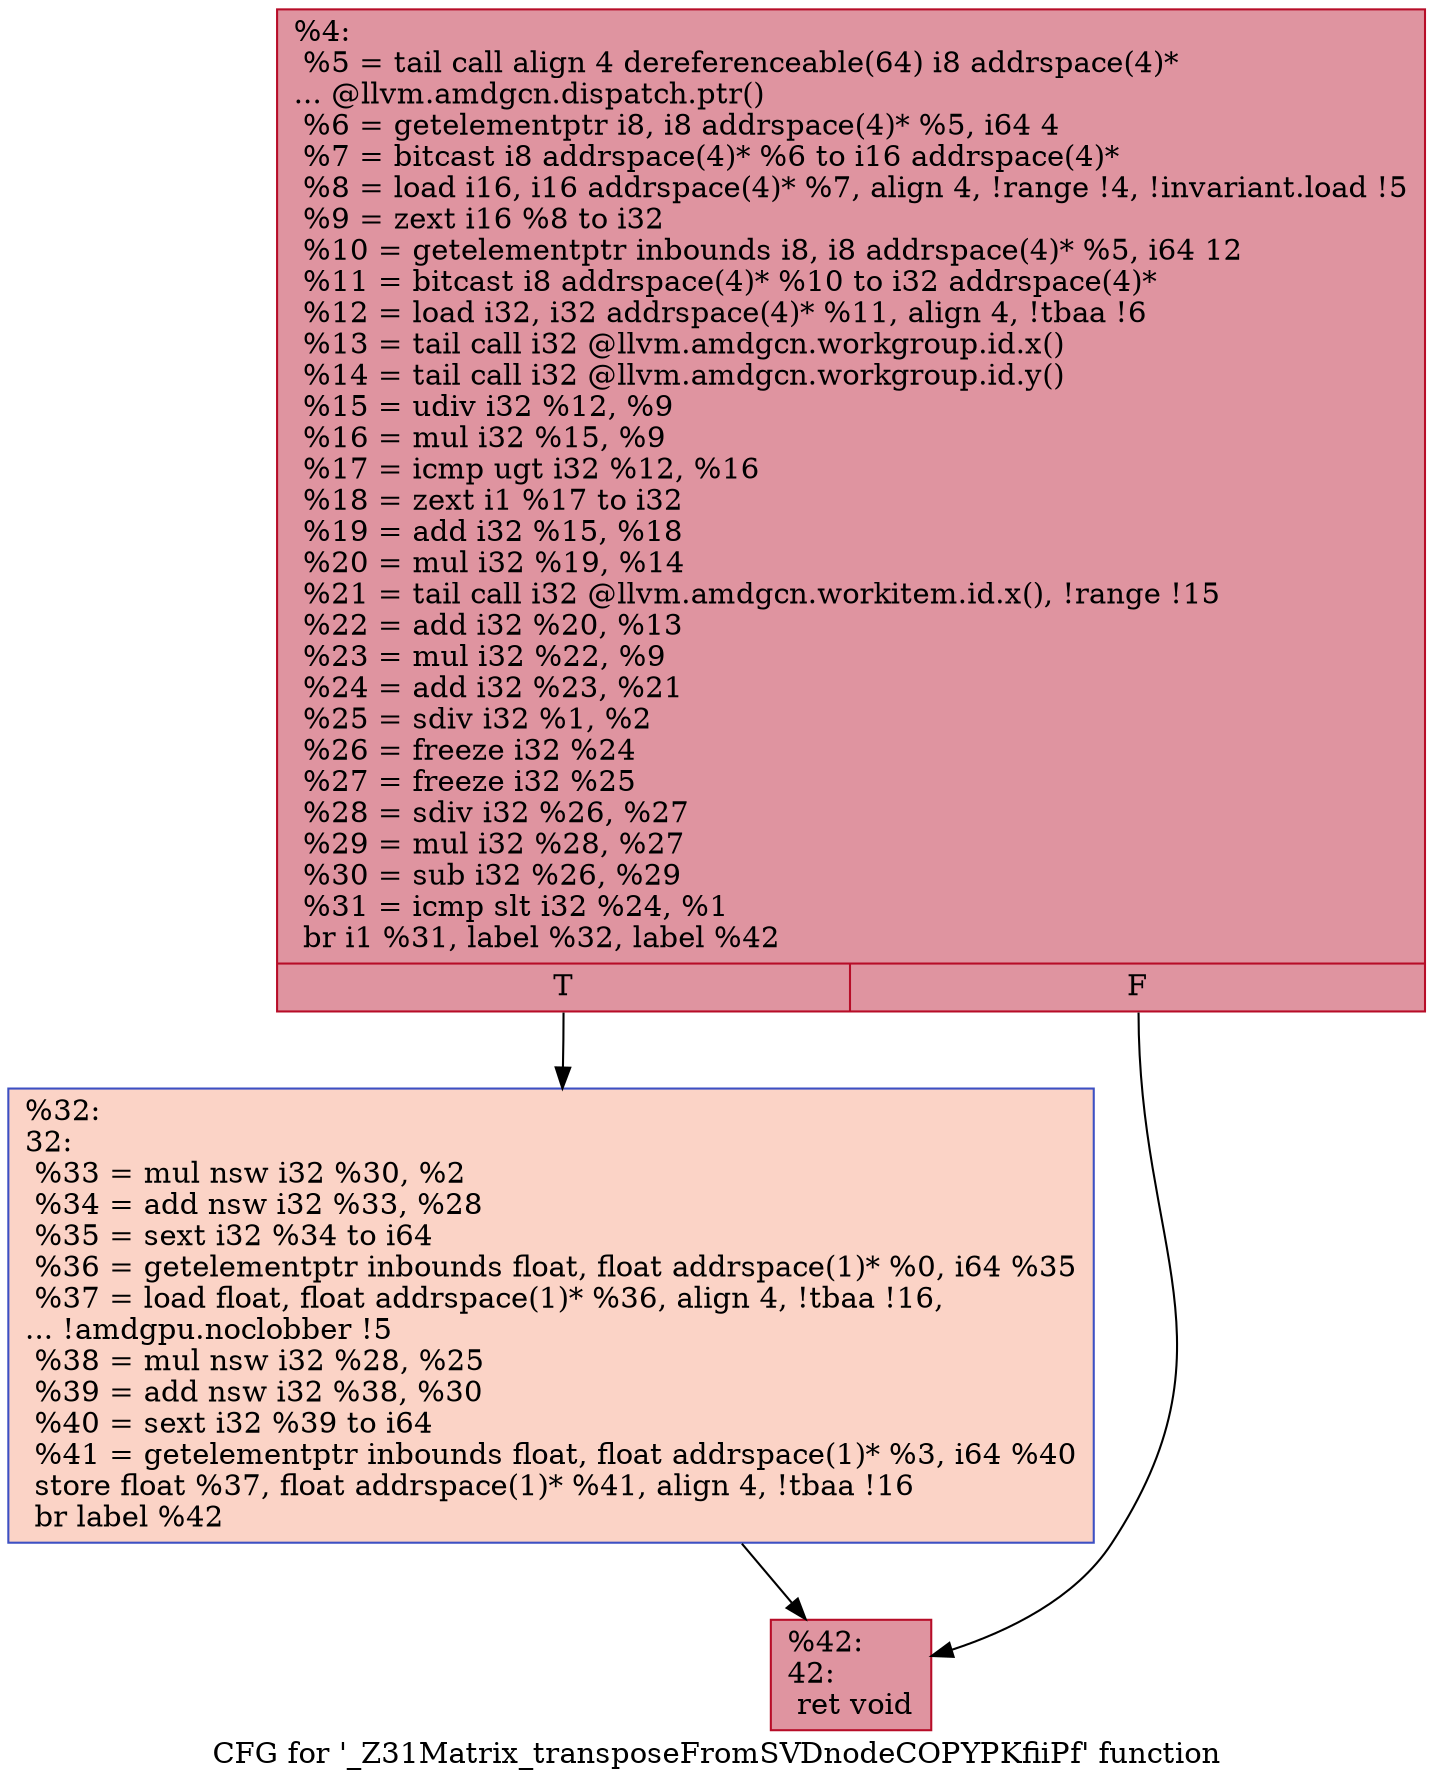 digraph "CFG for '_Z31Matrix_transposeFromSVDnodeCOPYPKfiiPf' function" {
	label="CFG for '_Z31Matrix_transposeFromSVDnodeCOPYPKfiiPf' function";

	Node0x59bb580 [shape=record,color="#b70d28ff", style=filled, fillcolor="#b70d2870",label="{%4:\l  %5 = tail call align 4 dereferenceable(64) i8 addrspace(4)*\l... @llvm.amdgcn.dispatch.ptr()\l  %6 = getelementptr i8, i8 addrspace(4)* %5, i64 4\l  %7 = bitcast i8 addrspace(4)* %6 to i16 addrspace(4)*\l  %8 = load i16, i16 addrspace(4)* %7, align 4, !range !4, !invariant.load !5\l  %9 = zext i16 %8 to i32\l  %10 = getelementptr inbounds i8, i8 addrspace(4)* %5, i64 12\l  %11 = bitcast i8 addrspace(4)* %10 to i32 addrspace(4)*\l  %12 = load i32, i32 addrspace(4)* %11, align 4, !tbaa !6\l  %13 = tail call i32 @llvm.amdgcn.workgroup.id.x()\l  %14 = tail call i32 @llvm.amdgcn.workgroup.id.y()\l  %15 = udiv i32 %12, %9\l  %16 = mul i32 %15, %9\l  %17 = icmp ugt i32 %12, %16\l  %18 = zext i1 %17 to i32\l  %19 = add i32 %15, %18\l  %20 = mul i32 %19, %14\l  %21 = tail call i32 @llvm.amdgcn.workitem.id.x(), !range !15\l  %22 = add i32 %20, %13\l  %23 = mul i32 %22, %9\l  %24 = add i32 %23, %21\l  %25 = sdiv i32 %1, %2\l  %26 = freeze i32 %24\l  %27 = freeze i32 %25\l  %28 = sdiv i32 %26, %27\l  %29 = mul i32 %28, %27\l  %30 = sub i32 %26, %29\l  %31 = icmp slt i32 %24, %1\l  br i1 %31, label %32, label %42\l|{<s0>T|<s1>F}}"];
	Node0x59bb580:s0 -> Node0x59be130;
	Node0x59bb580:s1 -> Node0x59be1c0;
	Node0x59be130 [shape=record,color="#3d50c3ff", style=filled, fillcolor="#f59c7d70",label="{%32:\l32:                                               \l  %33 = mul nsw i32 %30, %2\l  %34 = add nsw i32 %33, %28\l  %35 = sext i32 %34 to i64\l  %36 = getelementptr inbounds float, float addrspace(1)* %0, i64 %35\l  %37 = load float, float addrspace(1)* %36, align 4, !tbaa !16,\l... !amdgpu.noclobber !5\l  %38 = mul nsw i32 %28, %25\l  %39 = add nsw i32 %38, %30\l  %40 = sext i32 %39 to i64\l  %41 = getelementptr inbounds float, float addrspace(1)* %3, i64 %40\l  store float %37, float addrspace(1)* %41, align 4, !tbaa !16\l  br label %42\l}"];
	Node0x59be130 -> Node0x59be1c0;
	Node0x59be1c0 [shape=record,color="#b70d28ff", style=filled, fillcolor="#b70d2870",label="{%42:\l42:                                               \l  ret void\l}"];
}
